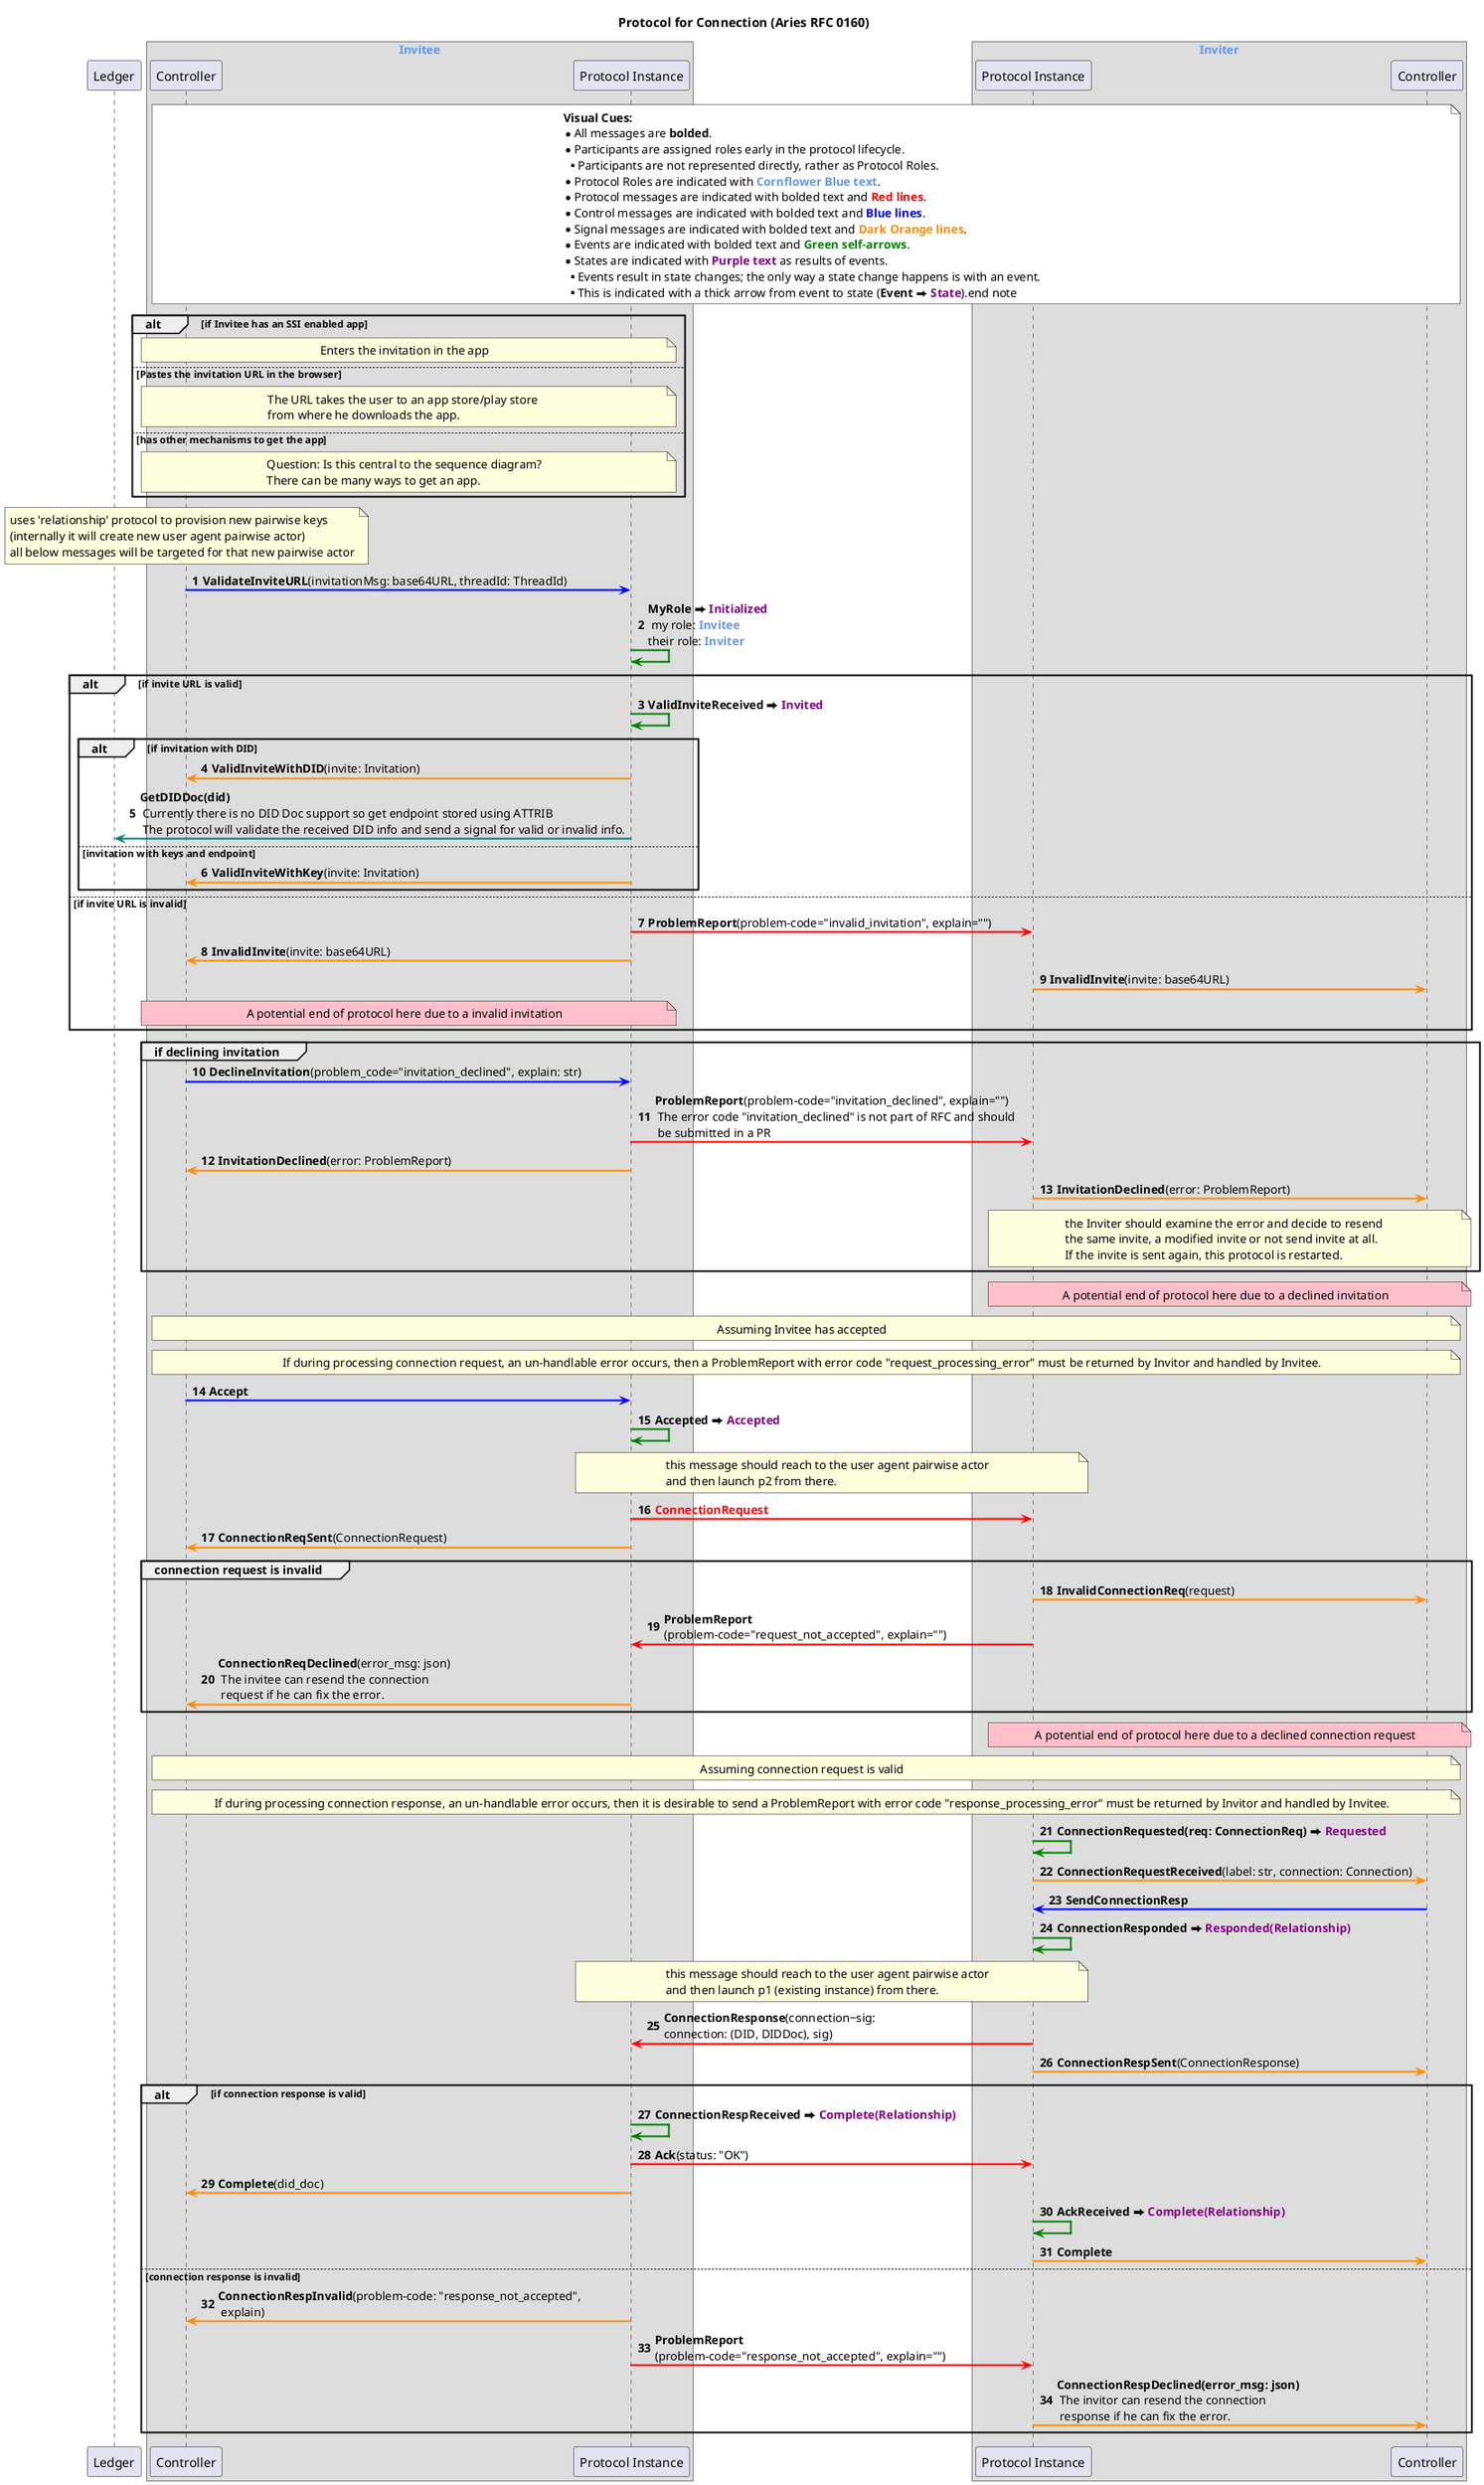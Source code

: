 @startuml

Title Protocol for Connection (Aries RFC 0160)

skinparam sequenceArrowThickness 2

participant "Ledger" as l

box <font color=CornflowerBlue>Invitee
  participant "Controller" as c1
  participant "Protocol Instance" as p1
end box

box <font color=CornflowerBlue>Inviter
  participant "Protocol Instance" as p2
  participant "Controller" as c2
end box

note over c1,c2 #white
    <b>Visual Cues:
    *All messages are <b>bolded</b>.
    *Participants are assigned roles early in the protocol lifecycle.
    **Participants are not represented directly, rather as Protocol Roles.
    *Protocol Roles are indicated with <b><font color=cornflowerblue>Cornflower Blue text</font></b>.
    *Protocol messages are indicated with bolded text and <b><font color=red>Red lines</font></b>.
    *Control messages are indicated with bolded text and <b><font color=blue>Blue lines</font></b>.
    *Signal messages are indicated with bolded text and <b><font color=darkorange>Dark Orange lines</font></b>.
    *Events are indicated with bolded text and <b><font color=green>Green self-arrows</font></b>.
    *States are indicated with <b><font color=purple>Purple text</font></b> as results of events.
    **Events result in state changes; the only way a state change happens is with an event.
    **This is indicated with a thick arrow from event to state (<b>Event</b> ⮕ <b><font color=purple>State</font></b>).end note
end note

autonumber

alt if Invitee has an SSI enabled app
  note over c1,p1
  Enters the invitation in the app
  end note

else Pastes the invitation URL in the browser
  note over c1,p1
  The URL takes the user to an app store/play store 
  from where he downloads the app.
  end note

else has other mechanisms to get the app
  note over c1,p1
  Question: Is this central to the sequence diagram?
  There can be many ways to get an app.
  end note

end alt

note over c1
uses 'relationship' protocol to provision new pairwise keys
(internally it will create new user agent pairwise actor)
all below messages will be targeted for that new pairwise actor
end note

p1 <-[#blue] c1: <b>ValidateInviteURL</b>(invitationMsg: base64URL, threadId: ThreadId)

p1 [#green]-> p1:  <b>MyRole ⮕ <font color=purple>Initialized \n my role: <b><font color=CornflowerBlue>Invitee\ntheir role: <b><font color=CornflowerBlue>Inviter

alt if invite URL is valid
p1 [#green]-> p1: <b>ValidInviteReceived ⮕ <font color=purple>Invited

alt if invitation with DID
c1 <-[#darkorange] p1: <b>ValidInviteWithDID</b>(invite: Invitation)
l <-[#teal] p1: <b>GetDIDDoc(did)</b> \n Currently there is no DID Doc support so get endpoint stored using ATTRIB \n The protocol will validate the received DID info and send a signal for valid or invalid info.
else invitation with keys and endpoint
c1 <-[#darkorange] p1: <b>ValidInviteWithKey</b>(invite: Invitation)
end alt

else if invite URL is invalid
p2 <-[#red] p1: <b>ProblemReport</b>(problem-code="invalid_invitation", explain="")
c1 <-[#darkorange] p1: <b>InvalidInvite</b>(invite: base64URL)
c2 <-[#darkorange] p2: <b>InvalidInvite</b>(invite: base64URL)
note over c1,p1 #pink
A potential end of protocol here due to a invalid invitation
end note
end alt 

group if declining invitation

p1 <-[#blue] c1: <b>DeclineInvitation</b>(problem_code="invitation_declined", explain: str)

p2 <-[#red] p1: <b>ProblemReport</b>(problem-code="invitation_declined", explain="")\n The error code "invitation_declined" is not part of RFC and should \n be submitted in a PR

c1 <-[#darkorange] p1: <b>InvitationDeclined</b>(error: ProblemReport)

c2 <-[#darkorange] p2: <b>InvitationDeclined</b>(error: ProblemReport)
note over c2,p2
the Inviter should examine the error and decide to resend 
the same invite, a modified invite or not send invite at all.
If the invite is sent again, this protocol is restarted.
end note

end

note over c2,p2 #pink
A potential end of protocol here due to a declined invitation
end note

note over c2,c1
Assuming Invitee has accepted
end note

note over c2,c1
If during processing connection request, an un-handlable error occurs, then a ProblemReport with error code "request_processing_error" must be returned by Invitor and handled by Invitee.
end note

p1 <-[#blue] c1: <b>Accept</b>
p1 [#green]-> p1: <b>Accepted ⮕ <font color=purple>Accepted

note over p1,p2
this message should reach to the user agent pairwise actor
and then launch p2 from there.
end note
p1 [#red]-> p2: <b><font color=red>ConnectionRequest</b>
c1 <-[#darkorange] p1: <b>ConnectionReqSent</b>(ConnectionRequest)

group connection request is invalid
c2 <-[#darkorange] p2: <b>InvalidConnectionReq</b>(request)
p2 [#red]-> p1: <b>ProblemReport</b>\n(problem-code="request_not_accepted", explain="")
c1 <-[#darkorange] p1: <b>ConnectionReqDeclined</b>(error_msg: json) \n The invitee can resend the connection \n request if he can fix the error.
end

note over c2,p2 #pink
A potential end of protocol here due to a declined connection request
end note

note over c2,c1
Assuming connection request is valid
end note

note over c2,c1
If during processing connection response, an un-handlable error occurs, then it is desirable to send a ProblemReport with error code "response_processing_error" must be returned by Invitor and handled by Invitee.
end note

p2 [#green]-> p2: <b>ConnectionRequested(req: ConnectionReq) ⮕ <font color=purple>Requested
c2 <-[#darkorange] p2: <b>ConnectionRequestReceived</b>(label: str, connection: Connection)
p2 <-[#blue] c2: <b>SendConnectionResp</b>
p2 [#green]-> p2: <b>ConnectionResponded ⮕ <font color=purple>Responded(Relationship)

note over p1,p2
this message should reach to the user agent pairwise actor
and then launch p1 (existing instance) from there.
end note

p2 [#red]-> p1: <b>ConnectionResponse</b>(connection~sig: \nconnection: (DID, DIDDoc), sig)
c2 <-[#darkorange] p2: <b>ConnectionRespSent</b>(ConnectionResponse)

alt if connection response is valid
p1 [#green]-> p1: <b>ConnectionRespReceived ⮕ <font color=purple>Complete(Relationship)

p2 <-[#red] p1: <b>Ack</b>(status: "OK")

c1 <-[#darkorange] p1: <b>Complete</b>(did_doc)
p2 [#green]-> p2: <b>AckReceived ⮕ <font color=purple>Complete(Relationship)
c2 <-[#darkorange] p2:<b>Complete</b>

else connection response is invalid
p1 [#darkorange]-> c1: <b>ConnectionRespInvalid</b>(problem-code: "response_not_accepted", \n explain)
p1 [#red]-> p2: <b>ProblemReport</b>\n(problem-code="response_not_accepted", explain="")
c2 <-[#darkorange] p2: <b>ConnectionRespDeclined(error_msg: json) \n The invitor can resend the connection \n response if he can fix the error.

end alt

@enduml